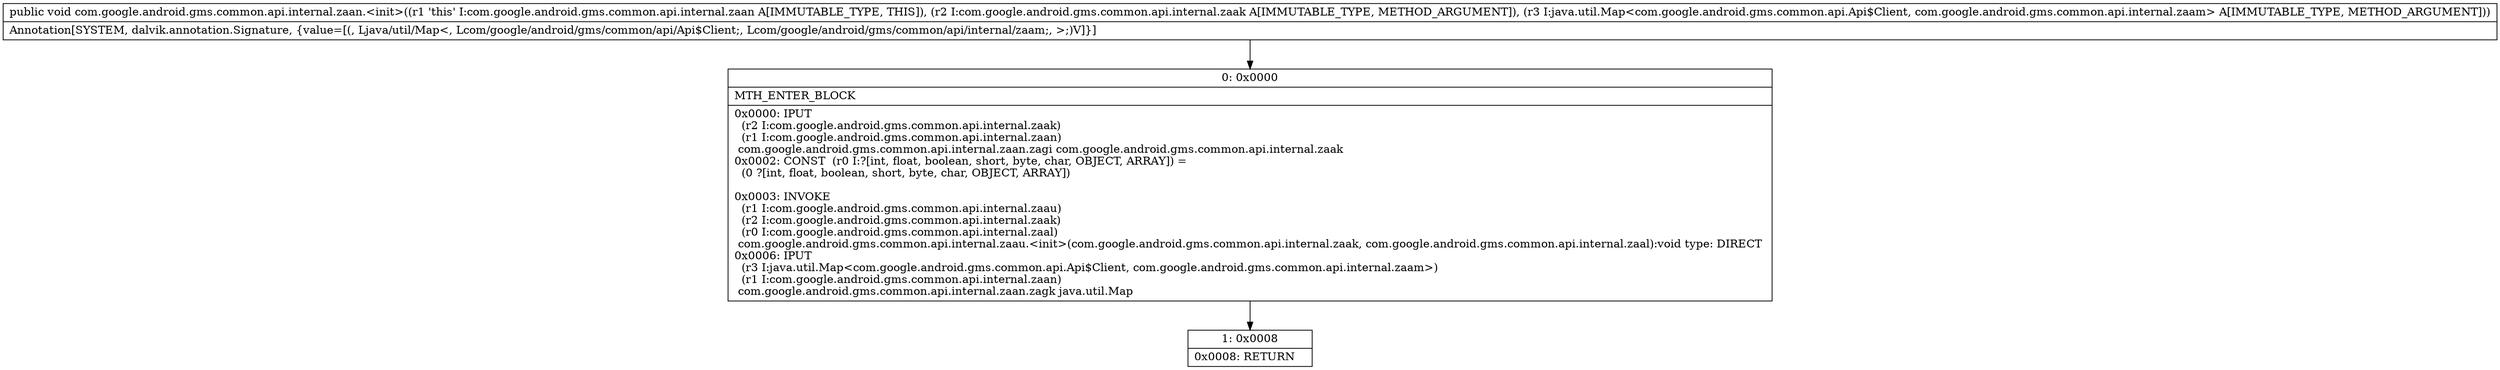digraph "CFG forcom.google.android.gms.common.api.internal.zaan.\<init\>(Lcom\/google\/android\/gms\/common\/api\/internal\/zaak;Ljava\/util\/Map;)V" {
Node_0 [shape=record,label="{0\:\ 0x0000|MTH_ENTER_BLOCK\l|0x0000: IPUT  \l  (r2 I:com.google.android.gms.common.api.internal.zaak)\l  (r1 I:com.google.android.gms.common.api.internal.zaan)\l com.google.android.gms.common.api.internal.zaan.zagi com.google.android.gms.common.api.internal.zaak \l0x0002: CONST  (r0 I:?[int, float, boolean, short, byte, char, OBJECT, ARRAY]) = \l  (0 ?[int, float, boolean, short, byte, char, OBJECT, ARRAY])\l \l0x0003: INVOKE  \l  (r1 I:com.google.android.gms.common.api.internal.zaau)\l  (r2 I:com.google.android.gms.common.api.internal.zaak)\l  (r0 I:com.google.android.gms.common.api.internal.zaal)\l com.google.android.gms.common.api.internal.zaau.\<init\>(com.google.android.gms.common.api.internal.zaak, com.google.android.gms.common.api.internal.zaal):void type: DIRECT \l0x0006: IPUT  \l  (r3 I:java.util.Map\<com.google.android.gms.common.api.Api$Client, com.google.android.gms.common.api.internal.zaam\>)\l  (r1 I:com.google.android.gms.common.api.internal.zaan)\l com.google.android.gms.common.api.internal.zaan.zagk java.util.Map \l}"];
Node_1 [shape=record,label="{1\:\ 0x0008|0x0008: RETURN   \l}"];
MethodNode[shape=record,label="{public void com.google.android.gms.common.api.internal.zaan.\<init\>((r1 'this' I:com.google.android.gms.common.api.internal.zaan A[IMMUTABLE_TYPE, THIS]), (r2 I:com.google.android.gms.common.api.internal.zaak A[IMMUTABLE_TYPE, METHOD_ARGUMENT]), (r3 I:java.util.Map\<com.google.android.gms.common.api.Api$Client, com.google.android.gms.common.api.internal.zaam\> A[IMMUTABLE_TYPE, METHOD_ARGUMENT]))  | Annotation[SYSTEM, dalvik.annotation.Signature, \{value=[(, Ljava\/util\/Map\<, Lcom\/google\/android\/gms\/common\/api\/Api$Client;, Lcom\/google\/android\/gms\/common\/api\/internal\/zaam;, \>;)V]\}]\l}"];
MethodNode -> Node_0;
Node_0 -> Node_1;
}

